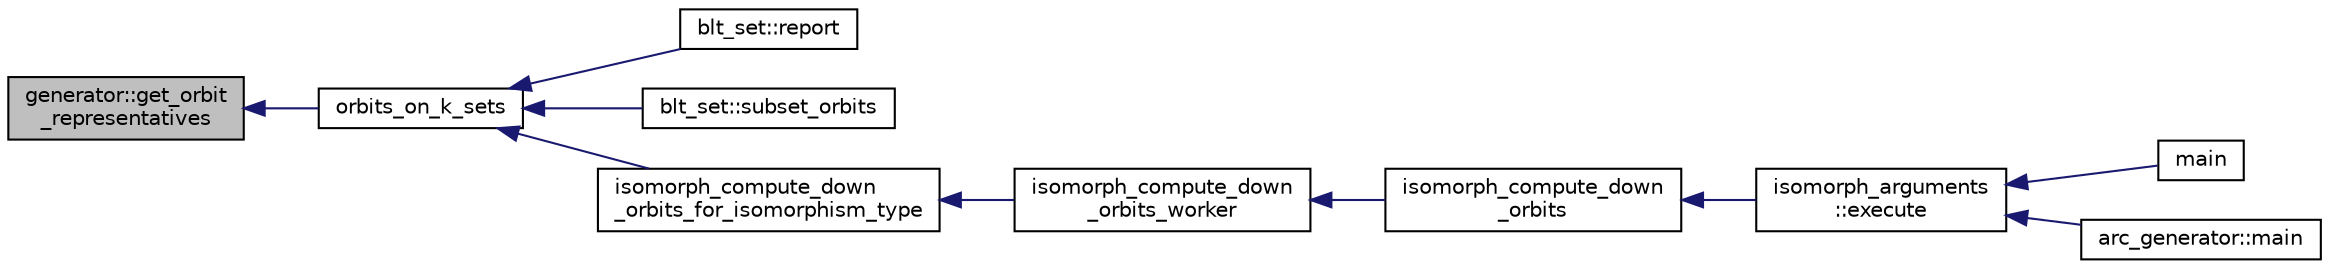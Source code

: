 digraph "generator::get_orbit_representatives"
{
  edge [fontname="Helvetica",fontsize="10",labelfontname="Helvetica",labelfontsize="10"];
  node [fontname="Helvetica",fontsize="10",shape=record];
  rankdir="LR";
  Node8856 [label="generator::get_orbit\l_representatives",height=0.2,width=0.4,color="black", fillcolor="grey75", style="filled", fontcolor="black"];
  Node8856 -> Node8857 [dir="back",color="midnightblue",fontsize="10",style="solid",fontname="Helvetica"];
  Node8857 [label="orbits_on_k_sets",height=0.2,width=0.4,color="black", fillcolor="white", style="filled",URL="$d3/d35/snakes__and__ladders__global_8_c.html#afe3d79116aa8b4d1a93d444a3a979b6e"];
  Node8857 -> Node8858 [dir="back",color="midnightblue",fontsize="10",style="solid",fontname="Helvetica"];
  Node8858 [label="blt_set::report",height=0.2,width=0.4,color="black", fillcolor="white", style="filled",URL="$d1/d3d/classblt__set.html#a6b19f88bd2b92ebfba7e7c362eb9065c"];
  Node8857 -> Node8859 [dir="back",color="midnightblue",fontsize="10",style="solid",fontname="Helvetica"];
  Node8859 [label="blt_set::subset_orbits",height=0.2,width=0.4,color="black", fillcolor="white", style="filled",URL="$d1/d3d/classblt__set.html#af8f79fc4346244acfa0e2c2d23c36993"];
  Node8857 -> Node8860 [dir="back",color="midnightblue",fontsize="10",style="solid",fontname="Helvetica"];
  Node8860 [label="isomorph_compute_down\l_orbits_for_isomorphism_type",height=0.2,width=0.4,color="black", fillcolor="white", style="filled",URL="$d4/d7e/isomorph__global_8_c.html#a13519b3a5d3b5ceb26b4bec6736b0086"];
  Node8860 -> Node8861 [dir="back",color="midnightblue",fontsize="10",style="solid",fontname="Helvetica"];
  Node8861 [label="isomorph_compute_down\l_orbits_worker",height=0.2,width=0.4,color="black", fillcolor="white", style="filled",URL="$d4/d7e/isomorph__global_8_c.html#a4edf4a833ce5638a3d58cfae1c702b37"];
  Node8861 -> Node8862 [dir="back",color="midnightblue",fontsize="10",style="solid",fontname="Helvetica"];
  Node8862 [label="isomorph_compute_down\l_orbits",height=0.2,width=0.4,color="black", fillcolor="white", style="filled",URL="$d4/d7e/isomorph__global_8_c.html#a3613cea19158edd30958c4edecd97d53"];
  Node8862 -> Node8863 [dir="back",color="midnightblue",fontsize="10",style="solid",fontname="Helvetica"];
  Node8863 [label="isomorph_arguments\l::execute",height=0.2,width=0.4,color="black", fillcolor="white", style="filled",URL="$d5/de4/classisomorph__arguments.html#aa85e472d14906abdd5672dc66027583e"];
  Node8863 -> Node8864 [dir="back",color="midnightblue",fontsize="10",style="solid",fontname="Helvetica"];
  Node8864 [label="main",height=0.2,width=0.4,color="black", fillcolor="white", style="filled",URL="$d1/d5e/blt__main_8_c.html#a217dbf8b442f20279ea00b898af96f52"];
  Node8863 -> Node8865 [dir="back",color="midnightblue",fontsize="10",style="solid",fontname="Helvetica"];
  Node8865 [label="arc_generator::main",height=0.2,width=0.4,color="black", fillcolor="white", style="filled",URL="$d4/d21/classarc__generator.html#ad80140b51b165dad1fe6ab232be7829a"];
}
